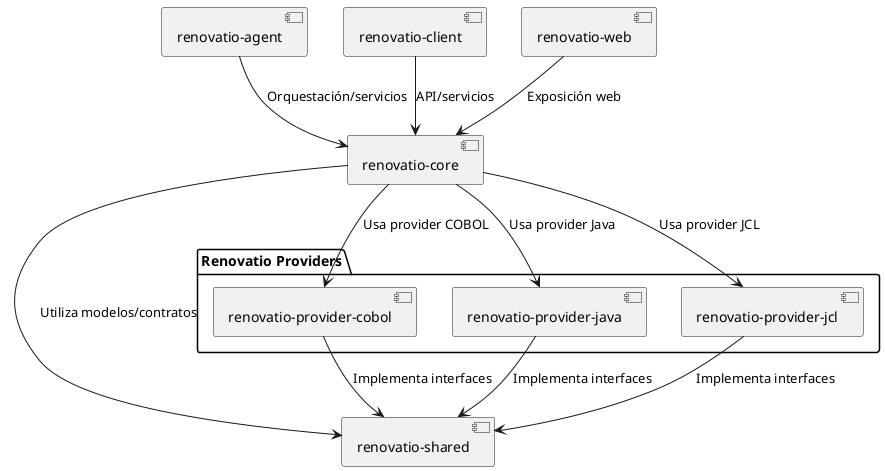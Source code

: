 @startuml
' Diagrama de componentes Renovatio

package "Renovatio Providers" {
  [renovatio-provider-cobol]
  [renovatio-provider-java]
  [renovatio-provider-jcl]
}

[renovatio-shared]
[renovatio-core]
[renovatio-agent]
[renovatio-client]
[renovatio-web]

' Dependencias principales
[renovatio-core] --> [renovatio-shared] : Utiliza modelos/contratos
[renovatio-core] --> [renovatio-provider-cobol] : Usa provider COBOL
[renovatio-core] --> [renovatio-provider-java] : Usa provider Java
[renovatio-core] --> [renovatio-provider-jcl] : Usa provider JCL

[renovatio-provider-cobol] --> [renovatio-shared] : Implementa interfaces
[renovatio-provider-java] --> [renovatio-shared] : Implementa interfaces
[renovatio-provider-jcl] --> [renovatio-shared] : Implementa interfaces

[renovatio-agent] --> [renovatio-core] : Orquestación/servicios
[renovatio-client] --> [renovatio-core] : API/servicios
[renovatio-web] --> [renovatio-core] : Exposición web

@enduml